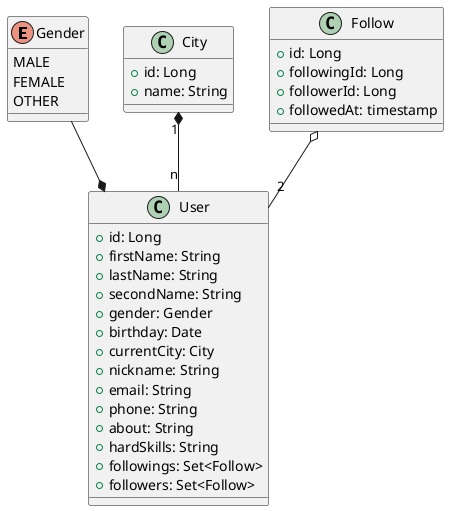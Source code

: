 @startuml
enum Gender {
    MALE
    FEMALE
    OTHER
}

class City {
    +id: Long
    +name: String
}

class User {
    +id: Long
    +firstName: String
    +lastName: String
    +secondName: String
    +gender: Gender
    +birthday: Date
    +currentCity: City
    +nickname: String
    +email: String
    +phone: String
    +about: String
    +hardSkills: String
    +followings: Set<Follow>
    +followers: Set<Follow>
}

class Follow {
    +id: Long
    +followingId: Long
    +followerId: Long
    +followedAt: timestamp
}

City "1" *-- "n" User
Gender --* User
Follow o-- "2" User

@enduml